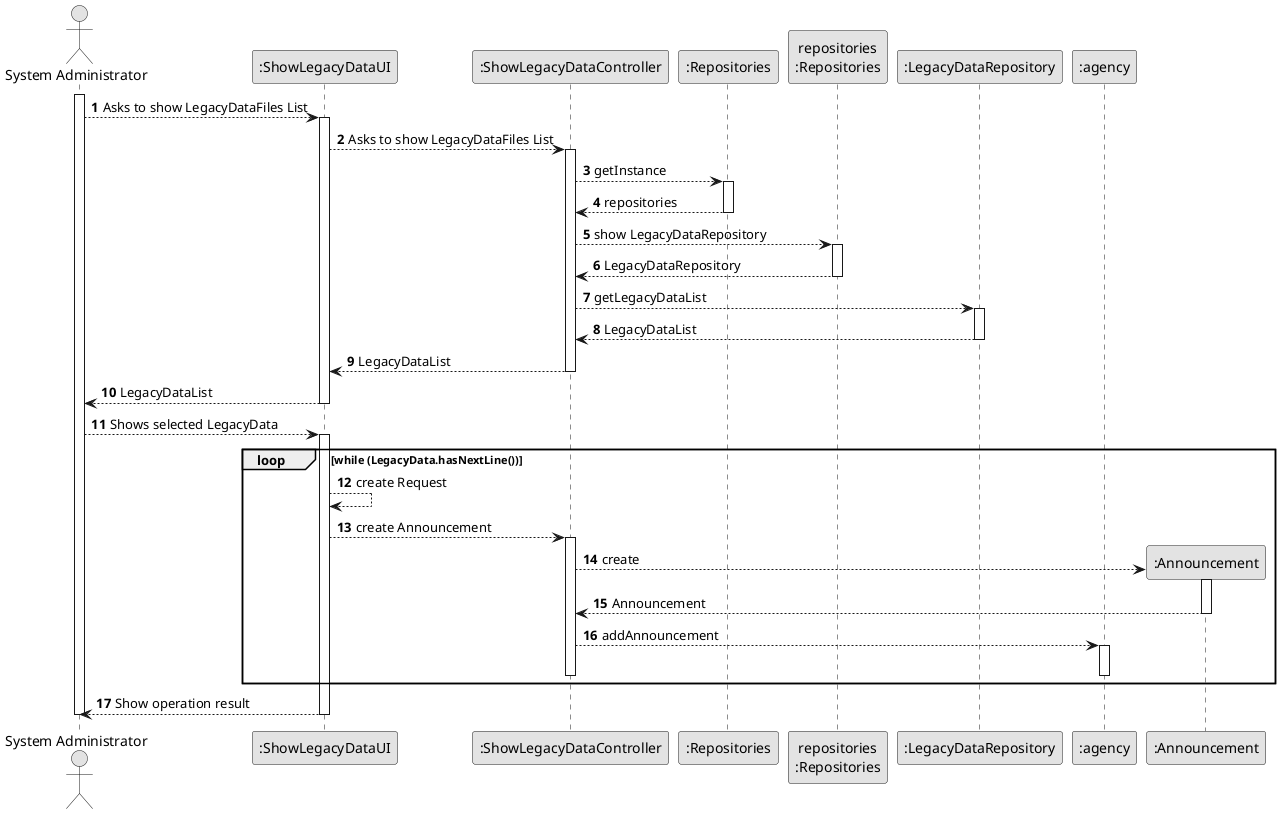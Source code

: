 @startuml
skinparam monochrome true
skinparam packageStyle rectangle
skinparam shadowing false

autonumber

'hide footbox
actor "System Administrator" as ADM
participant ":ShowLegacyDataUI" as UI
participant ":ShowLegacyDataController" as CTRL
participant ":Repositories" as Repositories
participant "repositories\n:Repositories" as repositories
participant ":LegacyDataRepository" as legacyData
participant ":agency" as agency
participant ":Announcement" as Announcement

    activate ADM

        ADM --> UI : Asks to show LegacyDataFiles List

        activate UI

        UI --> CTRL : Asks to show LegacyDataFiles List

        activate CTRL

        CTRL --> Repositories : getInstance


        activate Repositories

           Repositories --> CTRL : repositories

           deactivate Repositories

           CTRL --> repositories : show LegacyDataRepository

           activate repositories

           repositories --> CTRL : LegacyDataRepository

           deactivate repositories

           CTRL --> legacyData : getLegacyDataList
           activate legacyData

           legacyData --> CTRL : LegacyDataList

           deactivate legacyData

           CTRL --> UI : LegacyDataList

           deactivate CTRL

           UI --> ADM : LegacyDataList

deactivate UI


ADM --> UI : Shows selected LegacyData
        activate UI

          loop  while (LegacyData.hasNextLine())



            UI --> UI : create Request

            UI --> CTRL : create Announcement

            activate CTRL

            CTRL --> Announcement** : create

            activate Announcement

            Announcement --> CTRL : Announcement

            deactivate Announcement

            CTRL --> agency : addAnnouncement

            activate agency


            deactivate CTRL
            deactivate agency

end loop

        UI --> ADM : Show operation result
        deactivate UI



    deactivate ADM




@enduml